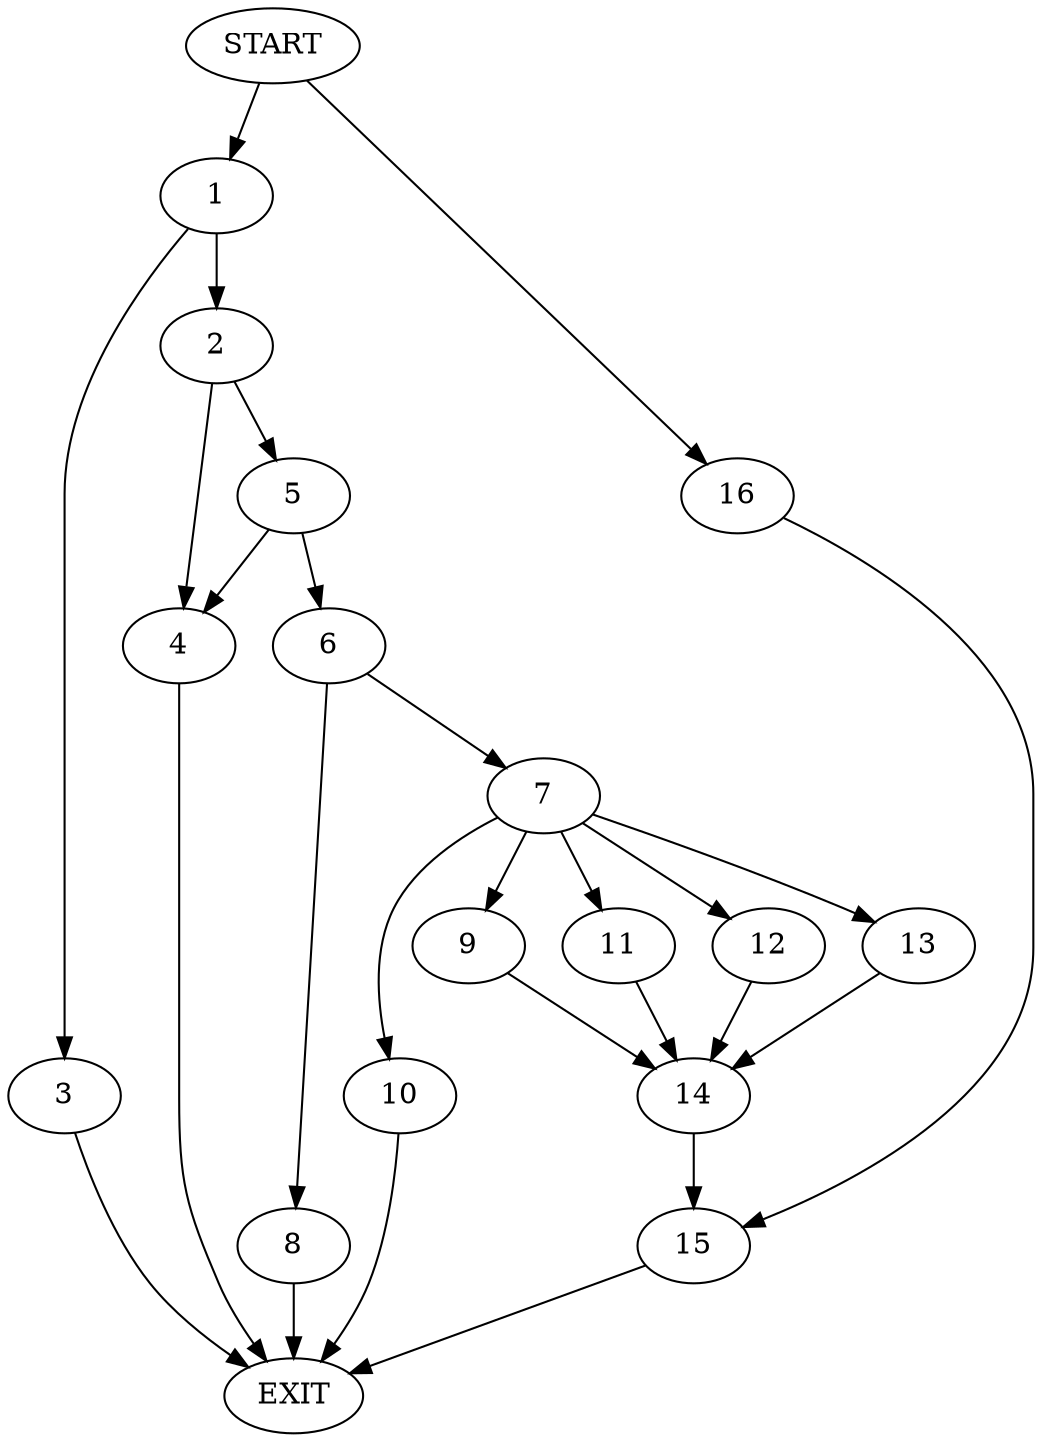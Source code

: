 digraph {
0 [label="START"]
17 [label="EXIT"]
0 -> 1
1 -> 2
1 -> 3
2 -> 4
2 -> 5
3 -> 17
5 -> 4
5 -> 6
4 -> 17
6 -> 7
6 -> 8
7 -> 9
7 -> 10
7 -> 11
7 -> 12
7 -> 13
8 -> 17
12 -> 14
11 -> 14
13 -> 14
10 -> 17
9 -> 14
14 -> 15
15 -> 17
0 -> 16
16 -> 15
}
